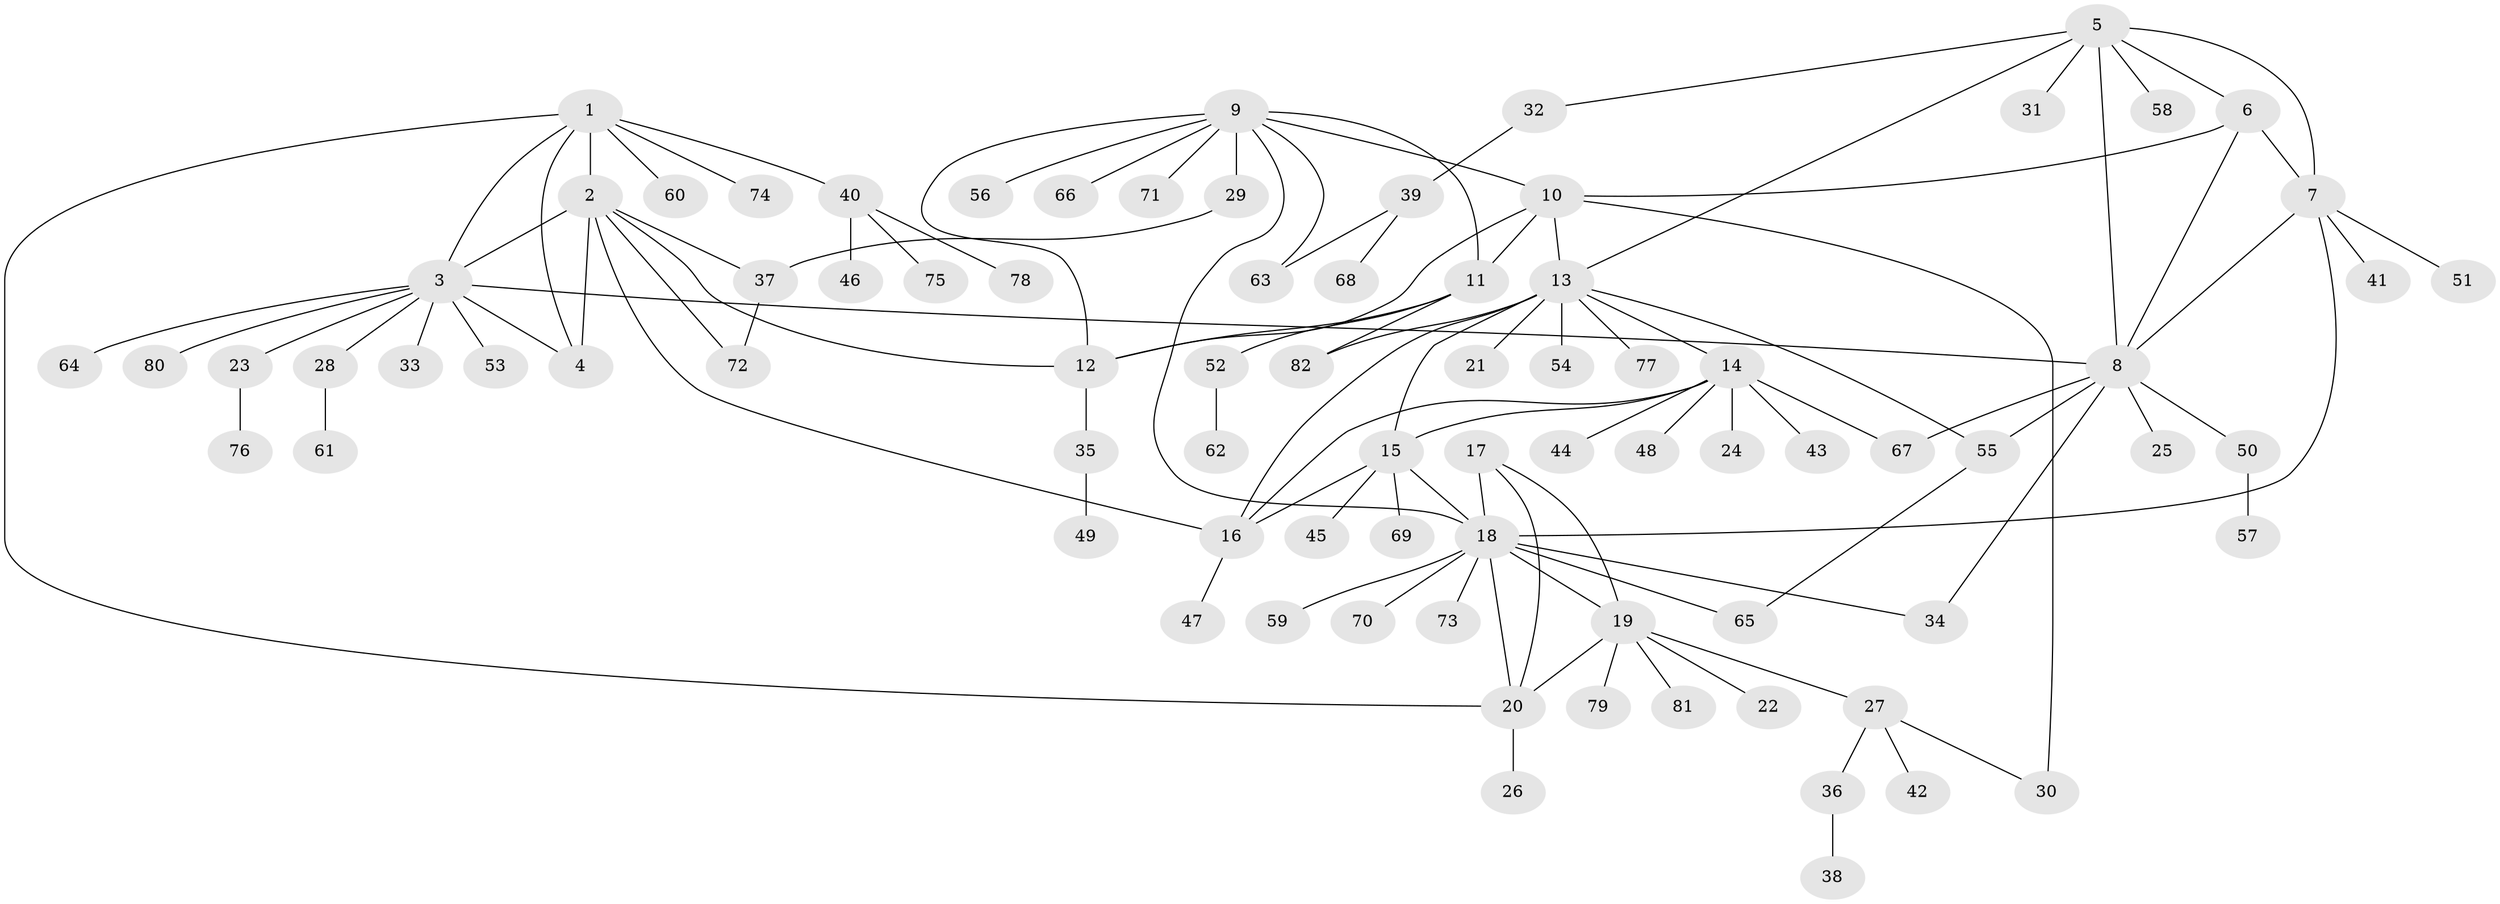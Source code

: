 // Generated by graph-tools (version 1.1) at 2025/50/03/09/25 03:50:34]
// undirected, 82 vertices, 111 edges
graph export_dot {
graph [start="1"]
  node [color=gray90,style=filled];
  1;
  2;
  3;
  4;
  5;
  6;
  7;
  8;
  9;
  10;
  11;
  12;
  13;
  14;
  15;
  16;
  17;
  18;
  19;
  20;
  21;
  22;
  23;
  24;
  25;
  26;
  27;
  28;
  29;
  30;
  31;
  32;
  33;
  34;
  35;
  36;
  37;
  38;
  39;
  40;
  41;
  42;
  43;
  44;
  45;
  46;
  47;
  48;
  49;
  50;
  51;
  52;
  53;
  54;
  55;
  56;
  57;
  58;
  59;
  60;
  61;
  62;
  63;
  64;
  65;
  66;
  67;
  68;
  69;
  70;
  71;
  72;
  73;
  74;
  75;
  76;
  77;
  78;
  79;
  80;
  81;
  82;
  1 -- 2;
  1 -- 3;
  1 -- 4;
  1 -- 20;
  1 -- 40;
  1 -- 60;
  1 -- 74;
  2 -- 3;
  2 -- 4;
  2 -- 12;
  2 -- 16;
  2 -- 37;
  2 -- 72;
  3 -- 4;
  3 -- 8;
  3 -- 23;
  3 -- 28;
  3 -- 33;
  3 -- 53;
  3 -- 64;
  3 -- 80;
  5 -- 6;
  5 -- 7;
  5 -- 8;
  5 -- 13;
  5 -- 31;
  5 -- 32;
  5 -- 58;
  6 -- 7;
  6 -- 8;
  6 -- 10;
  7 -- 8;
  7 -- 18;
  7 -- 41;
  7 -- 51;
  8 -- 25;
  8 -- 34;
  8 -- 50;
  8 -- 55;
  8 -- 67;
  9 -- 10;
  9 -- 11;
  9 -- 12;
  9 -- 18;
  9 -- 29;
  9 -- 56;
  9 -- 63;
  9 -- 66;
  9 -- 71;
  10 -- 11;
  10 -- 12;
  10 -- 13;
  10 -- 30;
  11 -- 12;
  11 -- 52;
  11 -- 82;
  12 -- 35;
  13 -- 14;
  13 -- 15;
  13 -- 16;
  13 -- 21;
  13 -- 54;
  13 -- 55;
  13 -- 77;
  13 -- 82;
  14 -- 15;
  14 -- 16;
  14 -- 24;
  14 -- 43;
  14 -- 44;
  14 -- 48;
  14 -- 67;
  15 -- 16;
  15 -- 18;
  15 -- 45;
  15 -- 69;
  16 -- 47;
  17 -- 18;
  17 -- 19;
  17 -- 20;
  18 -- 19;
  18 -- 20;
  18 -- 34;
  18 -- 59;
  18 -- 65;
  18 -- 70;
  18 -- 73;
  19 -- 20;
  19 -- 22;
  19 -- 27;
  19 -- 79;
  19 -- 81;
  20 -- 26;
  23 -- 76;
  27 -- 30;
  27 -- 36;
  27 -- 42;
  28 -- 61;
  29 -- 37;
  32 -- 39;
  35 -- 49;
  36 -- 38;
  37 -- 72;
  39 -- 63;
  39 -- 68;
  40 -- 46;
  40 -- 75;
  40 -- 78;
  50 -- 57;
  52 -- 62;
  55 -- 65;
}
